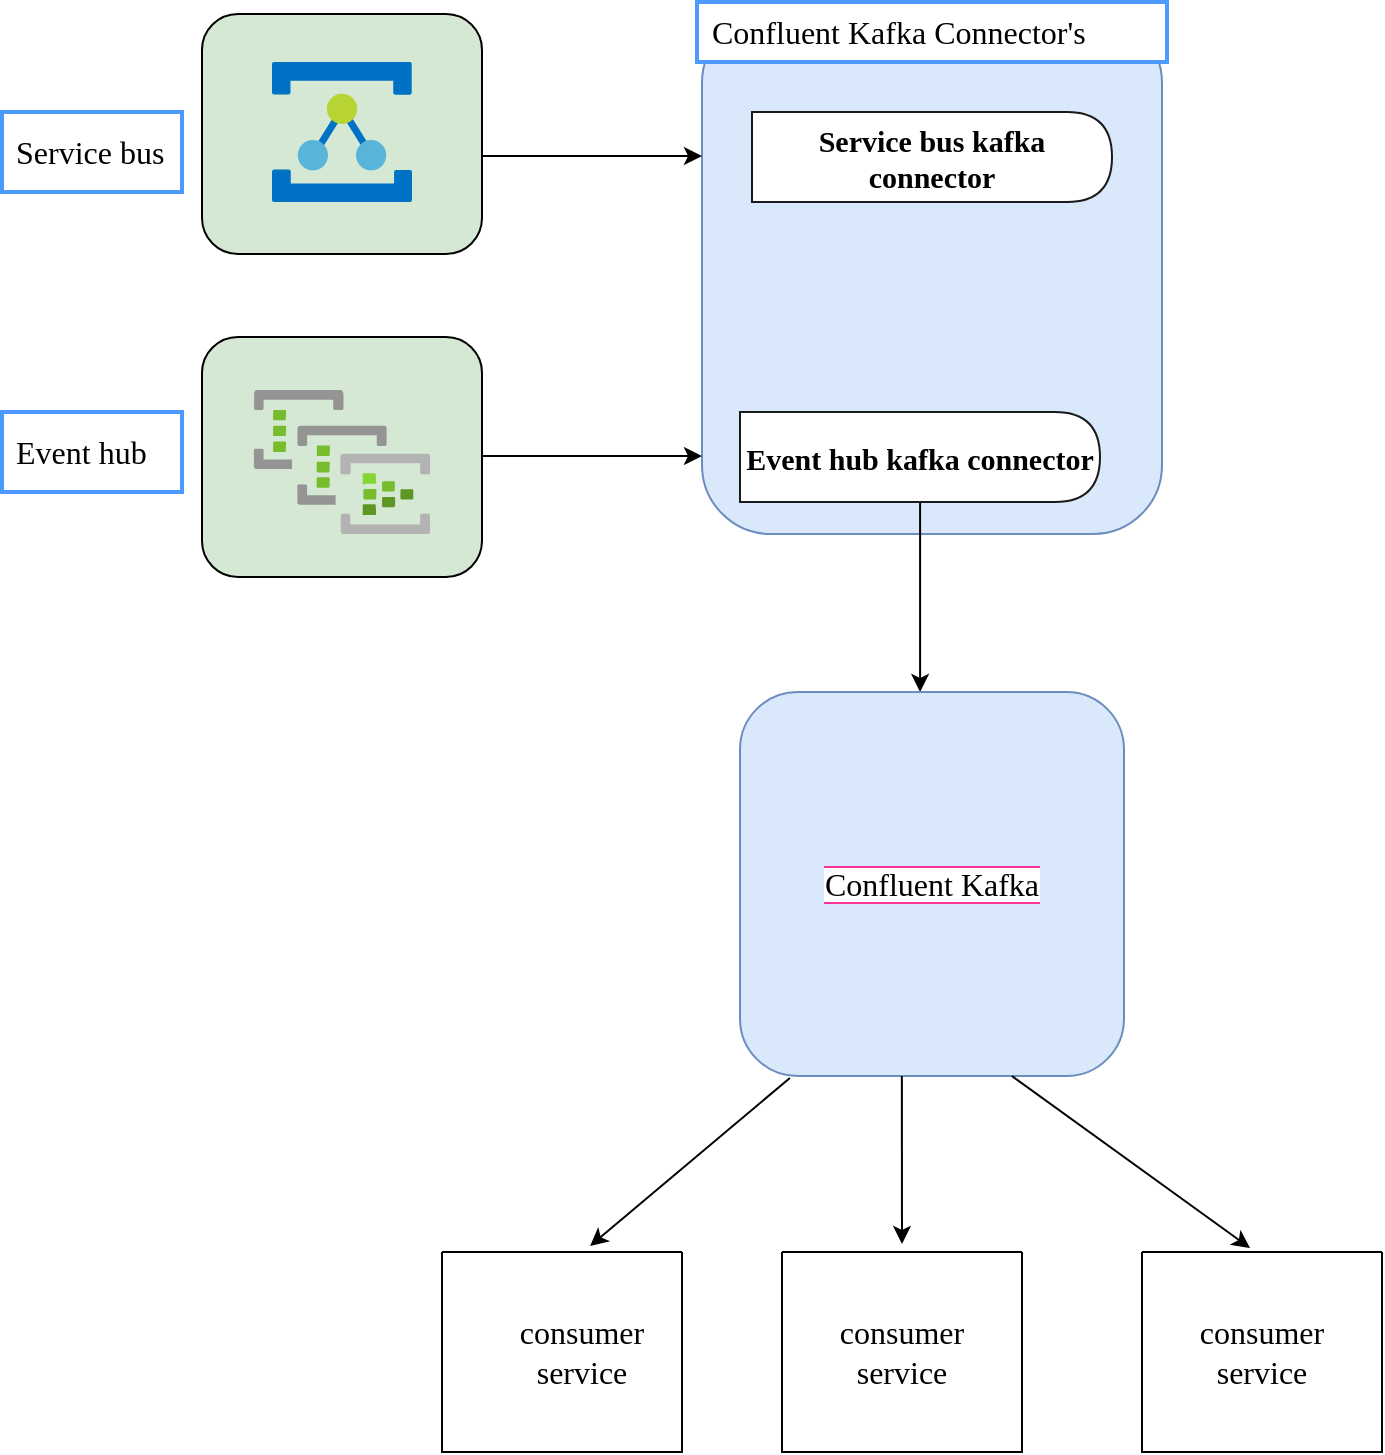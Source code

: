 <mxfile version="15.3.7" type="github">
  <diagram id="MmYk9Qq0GiDgn2hXS97A" name="Page-1">
    <mxGraphModel dx="1422" dy="794" grid="1" gridSize="10" guides="1" tooltips="1" connect="1" arrows="1" fold="1" page="1" pageScale="1" pageWidth="850" pageHeight="1100" background="#ffffff" math="0" shadow="0">
      <root>
        <mxCell id="0" />
        <mxCell id="1" parent="0" />
        <mxCell id="QFqoebROaKrnSxG_gXaw-1" value="" style="rounded=1;whiteSpace=wrap;html=1;sketch=0;glass=0;shadow=0;labelBackgroundColor=#FF3399;fillColor=#dae8fc;strokeColor=#6c8ebf;" vertex="1" parent="1">
          <mxGeometry x="370" y="281" width="230" height="260" as="geometry" />
        </mxCell>
        <mxCell id="QFqoebROaKrnSxG_gXaw-2" value="" style="rounded=1;whiteSpace=wrap;html=1;glass=0;fillColor=#d5e8d4;strokeColor=default;shadow=0;" vertex="1" parent="1">
          <mxGeometry x="120" y="281" width="140" height="120" as="geometry" />
        </mxCell>
        <mxCell id="QFqoebROaKrnSxG_gXaw-24" value="" style="sketch=0;aspect=fixed;html=1;points=[];align=center;image;fontSize=12;image=img/lib/mscae/Service_Bus_Relay.svg;" vertex="1" parent="1">
          <mxGeometry x="155.0" y="305" width="70" height="70" as="geometry" />
        </mxCell>
        <mxCell id="QFqoebROaKrnSxG_gXaw-30" value="" style="rounded=1;whiteSpace=wrap;html=1;glass=0;fillColor=#D5E8D4;" vertex="1" parent="1">
          <mxGeometry x="120.0" y="442.5" width="140" height="120" as="geometry" />
        </mxCell>
        <mxCell id="QFqoebROaKrnSxG_gXaw-33" value="" style="aspect=fixed;html=1;points=[];align=center;image;fontSize=12;image=img/lib/azure2/analytics/Event_Hub_Clusters.svg;strokeColor=#1A1A1A;fillColor=none;gradientColor=none;imageBackground=#D5E8D4;" vertex="1" parent="1">
          <mxGeometry x="145.69" y="469" width="88.62" height="72" as="geometry" />
        </mxCell>
        <mxCell id="QFqoebROaKrnSxG_gXaw-36" style="edgeStyle=orthogonalEdgeStyle;rounded=0;orthogonalLoop=1;jettySize=auto;html=1;" edge="1" parent="1">
          <mxGeometry relative="1" as="geometry">
            <mxPoint x="370" y="352" as="targetPoint" />
            <mxPoint x="260" y="352" as="sourcePoint" />
          </mxGeometry>
        </mxCell>
        <mxCell id="QFqoebROaKrnSxG_gXaw-38" style="edgeStyle=orthogonalEdgeStyle;rounded=0;orthogonalLoop=1;jettySize=auto;html=1;" edge="1" parent="1">
          <mxGeometry relative="1" as="geometry">
            <mxPoint x="370" y="502" as="targetPoint" />
            <mxPoint x="260" y="502" as="sourcePoint" />
          </mxGeometry>
        </mxCell>
        <mxCell id="QFqoebROaKrnSxG_gXaw-53" style="edgeStyle=orthogonalEdgeStyle;rounded=0;orthogonalLoop=1;jettySize=auto;html=1;entryX=0.469;entryY=0;entryDx=0;entryDy=0;entryPerimeter=0;" edge="1" parent="1" source="QFqoebROaKrnSxG_gXaw-45" target="QFqoebROaKrnSxG_gXaw-52">
          <mxGeometry relative="1" as="geometry" />
        </mxCell>
        <mxCell id="QFqoebROaKrnSxG_gXaw-45" value="&lt;font style=&quot;font-size: 15px&quot; face=&quot;Comic Sans MS&quot;&gt;&lt;b&gt;Event hub kafka connector&lt;/b&gt;&lt;/font&gt;" style="shape=delay;whiteSpace=wrap;html=1;rounded=1;shadow=0;glass=0;sketch=0;strokeColor=#1A1A1A;fillColor=#FFFFFF;gradientColor=none;" vertex="1" parent="1">
          <mxGeometry x="389" y="480" width="180" height="45" as="geometry" />
        </mxCell>
        <mxCell id="QFqoebROaKrnSxG_gXaw-48" value="&lt;font style=&quot;font-size: 15px&quot; face=&quot;Comic Sans MS&quot;&gt;&lt;b&gt;Service bus kafka connector&lt;/b&gt;&lt;/font&gt;" style="shape=delay;whiteSpace=wrap;html=1;rounded=1;shadow=0;glass=0;sketch=0;strokeColor=#1A1A1A;fillColor=#FFFFFF;gradientColor=none;" vertex="1" parent="1">
          <mxGeometry x="395" y="330" width="180" height="45" as="geometry" />
        </mxCell>
        <mxCell id="QFqoebROaKrnSxG_gXaw-52" value="&lt;font face=&quot;Comic Sans MS&quot; style=&quot;font-size: 16px ; background-color: rgb(255 , 255 , 255)&quot;&gt;Confluent Kafka&lt;/font&gt;" style="whiteSpace=wrap;html=1;aspect=fixed;rounded=1;shadow=0;glass=0;labelBackgroundColor=#FF3399;sketch=0;strokeColor=#6c8ebf;fillColor=#dae8fc;" vertex="1" parent="1">
          <mxGeometry x="389" y="620" width="192" height="192" as="geometry" />
        </mxCell>
        <mxCell id="QFqoebROaKrnSxG_gXaw-58" value="" style="swimlane;startSize=0;rounded=1;shadow=0;glass=0;labelBackgroundColor=#FFFFFF;sketch=0;strokeColor=default;fillColor=#FFFFFF;gradientColor=none;" vertex="1" parent="1">
          <mxGeometry x="240" y="900" width="120" height="100" as="geometry" />
        </mxCell>
        <mxCell id="QFqoebROaKrnSxG_gXaw-69" value="&lt;font face=&quot;Comic Sans MS&quot;&gt;&lt;span style=&quot;font-size: 16px&quot;&gt;consumer service&lt;/span&gt;&lt;/font&gt;" style="text;html=1;strokeColor=none;fillColor=none;align=center;verticalAlign=middle;whiteSpace=wrap;rounded=0;shadow=0;glass=0;labelBackgroundColor=#FFFFFF;sketch=0;" vertex="1" parent="QFqoebROaKrnSxG_gXaw-58">
          <mxGeometry x="50" y="40" width="40" height="20" as="geometry" />
        </mxCell>
        <mxCell id="QFqoebROaKrnSxG_gXaw-59" value="" style="swimlane;startSize=0;rounded=1;shadow=0;glass=0;labelBackgroundColor=#FF3399;sketch=0;strokeColor=default;fillColor=#FFFFFF;gradientColor=none;" vertex="1" parent="1">
          <mxGeometry x="410" y="900" width="120" height="100" as="geometry" />
        </mxCell>
        <mxCell id="QFqoebROaKrnSxG_gXaw-67" value="&lt;font face=&quot;Comic Sans MS&quot;&gt;&lt;span style=&quot;font-size: 16px&quot;&gt;consumer service&lt;/span&gt;&lt;/font&gt;" style="text;html=1;strokeColor=none;fillColor=none;align=center;verticalAlign=middle;whiteSpace=wrap;rounded=0;shadow=0;glass=0;labelBackgroundColor=#FFFFFF;sketch=0;" vertex="1" parent="QFqoebROaKrnSxG_gXaw-59">
          <mxGeometry x="40" y="40" width="40" height="20" as="geometry" />
        </mxCell>
        <mxCell id="QFqoebROaKrnSxG_gXaw-62" value="" style="swimlane;startSize=0;rounded=1;shadow=0;glass=0;labelBackgroundColor=#FF3399;sketch=0;strokeColor=default;fillColor=#FFFFFF;gradientColor=none;" vertex="1" parent="1">
          <mxGeometry x="590" y="900" width="120" height="100" as="geometry" />
        </mxCell>
        <mxCell id="QFqoebROaKrnSxG_gXaw-70" value="&lt;font face=&quot;Comic Sans MS&quot;&gt;&lt;span style=&quot;font-size: 16px&quot;&gt;consumer service&lt;/span&gt;&lt;/font&gt;" style="text;html=1;strokeColor=none;fillColor=none;align=center;verticalAlign=middle;whiteSpace=wrap;rounded=0;shadow=0;glass=0;labelBackgroundColor=#FFFFFF;sketch=0;" vertex="1" parent="QFqoebROaKrnSxG_gXaw-62">
          <mxGeometry x="40" y="40" width="40" height="20" as="geometry" />
        </mxCell>
        <mxCell id="QFqoebROaKrnSxG_gXaw-75" value="" style="endArrow=classic;html=1;verticalAlign=bottom;entryX=0.617;entryY=-0.03;entryDx=0;entryDy=0;entryPerimeter=0;exitX=0.13;exitY=1.005;exitDx=0;exitDy=0;exitPerimeter=0;" edge="1" parent="1" source="QFqoebROaKrnSxG_gXaw-52" target="QFqoebROaKrnSxG_gXaw-58">
          <mxGeometry width="50" height="50" relative="1" as="geometry">
            <mxPoint x="380" y="850" as="sourcePoint" />
            <mxPoint x="430" y="800" as="targetPoint" />
          </mxGeometry>
        </mxCell>
        <mxCell id="QFqoebROaKrnSxG_gXaw-76" value="" style="endArrow=classic;html=1;verticalAlign=bottom;exitX=0.13;exitY=1.005;exitDx=0;exitDy=0;exitPerimeter=0;" edge="1" parent="1">
          <mxGeometry width="50" height="50" relative="1" as="geometry">
            <mxPoint x="469.92" y="812" as="sourcePoint" />
            <mxPoint x="470" y="896" as="targetPoint" />
          </mxGeometry>
        </mxCell>
        <mxCell id="QFqoebROaKrnSxG_gXaw-77" value="" style="endArrow=classic;html=1;verticalAlign=bottom;entryX=0.45;entryY=-0.02;entryDx=0;entryDy=0;entryPerimeter=0;exitX=0.13;exitY=1.005;exitDx=0;exitDy=0;exitPerimeter=0;" edge="1" parent="1" target="QFqoebROaKrnSxG_gXaw-62">
          <mxGeometry width="50" height="50" relative="1" as="geometry">
            <mxPoint x="524.92" y="812" as="sourcePoint" />
            <mxPoint x="425.0" y="896.04" as="targetPoint" />
          </mxGeometry>
        </mxCell>
        <mxCell id="QFqoebROaKrnSxG_gXaw-79" value="&lt;font style=&quot;font-size: 16px&quot; face=&quot;Comic Sans MS&quot;&gt;Service bus&lt;/font&gt;" style="rounded=1;arcSize=0;align=left;spacingLeft=5;strokeColor=#4C9AFF;html=1;strokeWidth=2;fontSize=12;shadow=0;glass=0;labelBackgroundColor=#FFFFFF;sketch=0;fillColor=default;gradientColor=#FFFFFF;" vertex="1" parent="1">
          <mxGeometry x="20" y="330" width="90" height="40" as="geometry" />
        </mxCell>
        <mxCell id="QFqoebROaKrnSxG_gXaw-80" value="&lt;font style=&quot;font-size: 16px&quot; face=&quot;Comic Sans MS&quot;&gt;Event hub&lt;/font&gt;" style="rounded=1;arcSize=0;align=left;spacingLeft=5;strokeColor=#4C9AFF;html=1;strokeWidth=2;fontSize=12;shadow=0;glass=0;labelBackgroundColor=#FFFFFF;sketch=0;fillColor=default;gradientColor=#FFFFFF;" vertex="1" parent="1">
          <mxGeometry x="20" y="480" width="90" height="40" as="geometry" />
        </mxCell>
        <mxCell id="QFqoebROaKrnSxG_gXaw-81" value="&lt;font style=&quot;font-size: 16px&quot; face=&quot;Comic Sans MS&quot;&gt;Confluent Kafka Connector&#39;s&amp;nbsp;&lt;/font&gt;" style="rounded=1;arcSize=0;align=left;spacingLeft=5;strokeColor=#4C9AFF;html=1;strokeWidth=2;fontSize=12;shadow=0;glass=0;labelBackgroundColor=#FFFFFF;sketch=0;fillColor=default;gradientColor=#FFFFFF;" vertex="1" parent="1">
          <mxGeometry x="367.5" y="275" width="235" height="30" as="geometry" />
        </mxCell>
      </root>
    </mxGraphModel>
  </diagram>
</mxfile>
